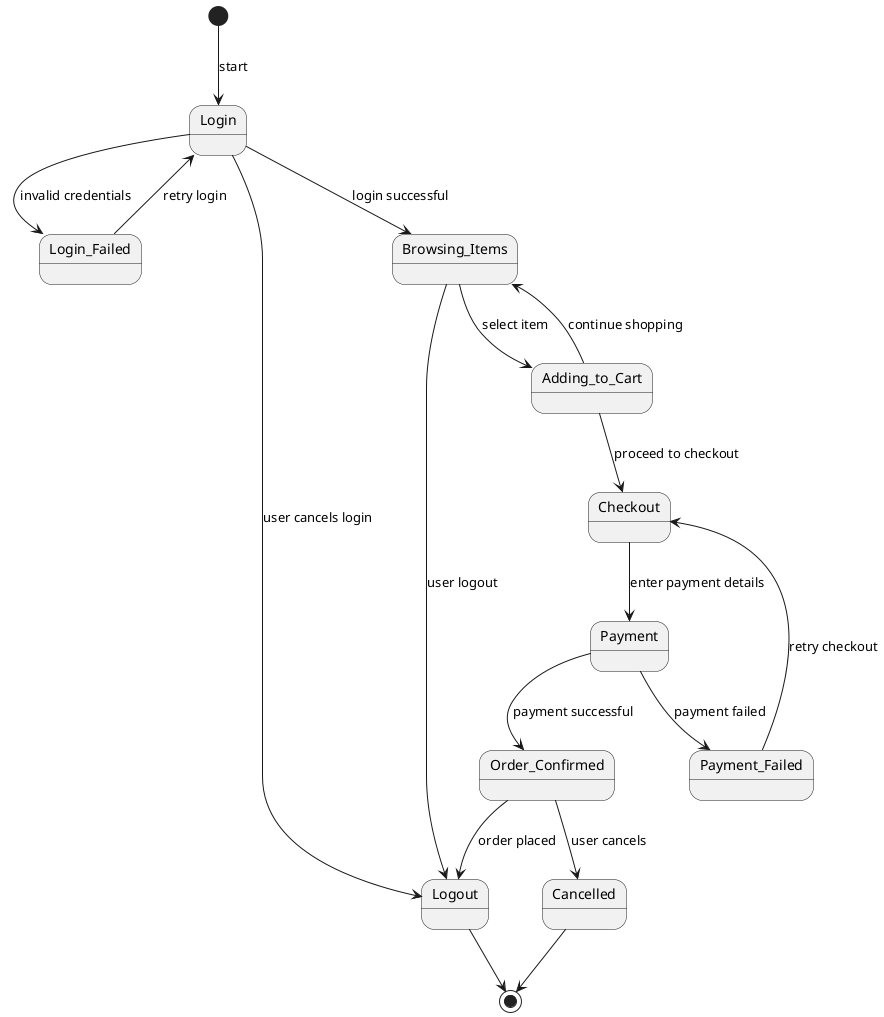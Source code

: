 @startuml
[*] --> Login : start

Login --> Login_Failed : invalid credentials
Login_Failed --> Login : retry login

Login --> Browsing_Items : login successful

Browsing_Items --> Adding_to_Cart : select item
Adding_to_Cart --> Checkout : proceed to checkout
Adding_to_Cart --> Browsing_Items : continue shopping

Checkout --> Payment : enter payment details
Payment --> Order_Confirmed : payment successful
Payment --> Payment_Failed : payment failed
Payment_Failed --> Checkout : retry checkout

Order_Confirmed --> Logout : order placed
Order_Confirmed --> Cancelled : user cancels
Cancelled --> [*]

Browsing_Items --> Logout : user logout
Login --> Logout : user cancels login
Logout --> [*]
@enduml